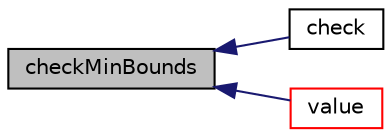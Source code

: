 digraph "checkMinBounds"
{
  bgcolor="transparent";
  edge [fontname="Helvetica",fontsize="10",labelfontname="Helvetica",labelfontsize="10"];
  node [fontname="Helvetica",fontsize="10",shape=record];
  rankdir="LR";
  Node1741 [label="checkMinBounds",height=0.2,width=0.4,color="black", fillcolor="grey75", style="filled", fontcolor="black"];
  Node1741 -> Node1742 [dir="back",color="midnightblue",fontsize="10",style="solid",fontname="Helvetica"];
  Node1742 [label="check",height=0.2,width=0.4,color="black",URL="$a28833.html#a42d586c61708cc2c925e8ae813ef523b",tooltip="Check the table for size and consistency. "];
  Node1741 -> Node1743 [dir="back",color="midnightblue",fontsize="10",style="solid",fontname="Helvetica"];
  Node1743 [label="value",height=0.2,width=0.4,color="red",URL="$a28833.html#ac11ed92391589b8953835586fa3cca8c",tooltip="Return Table value. "];
}
